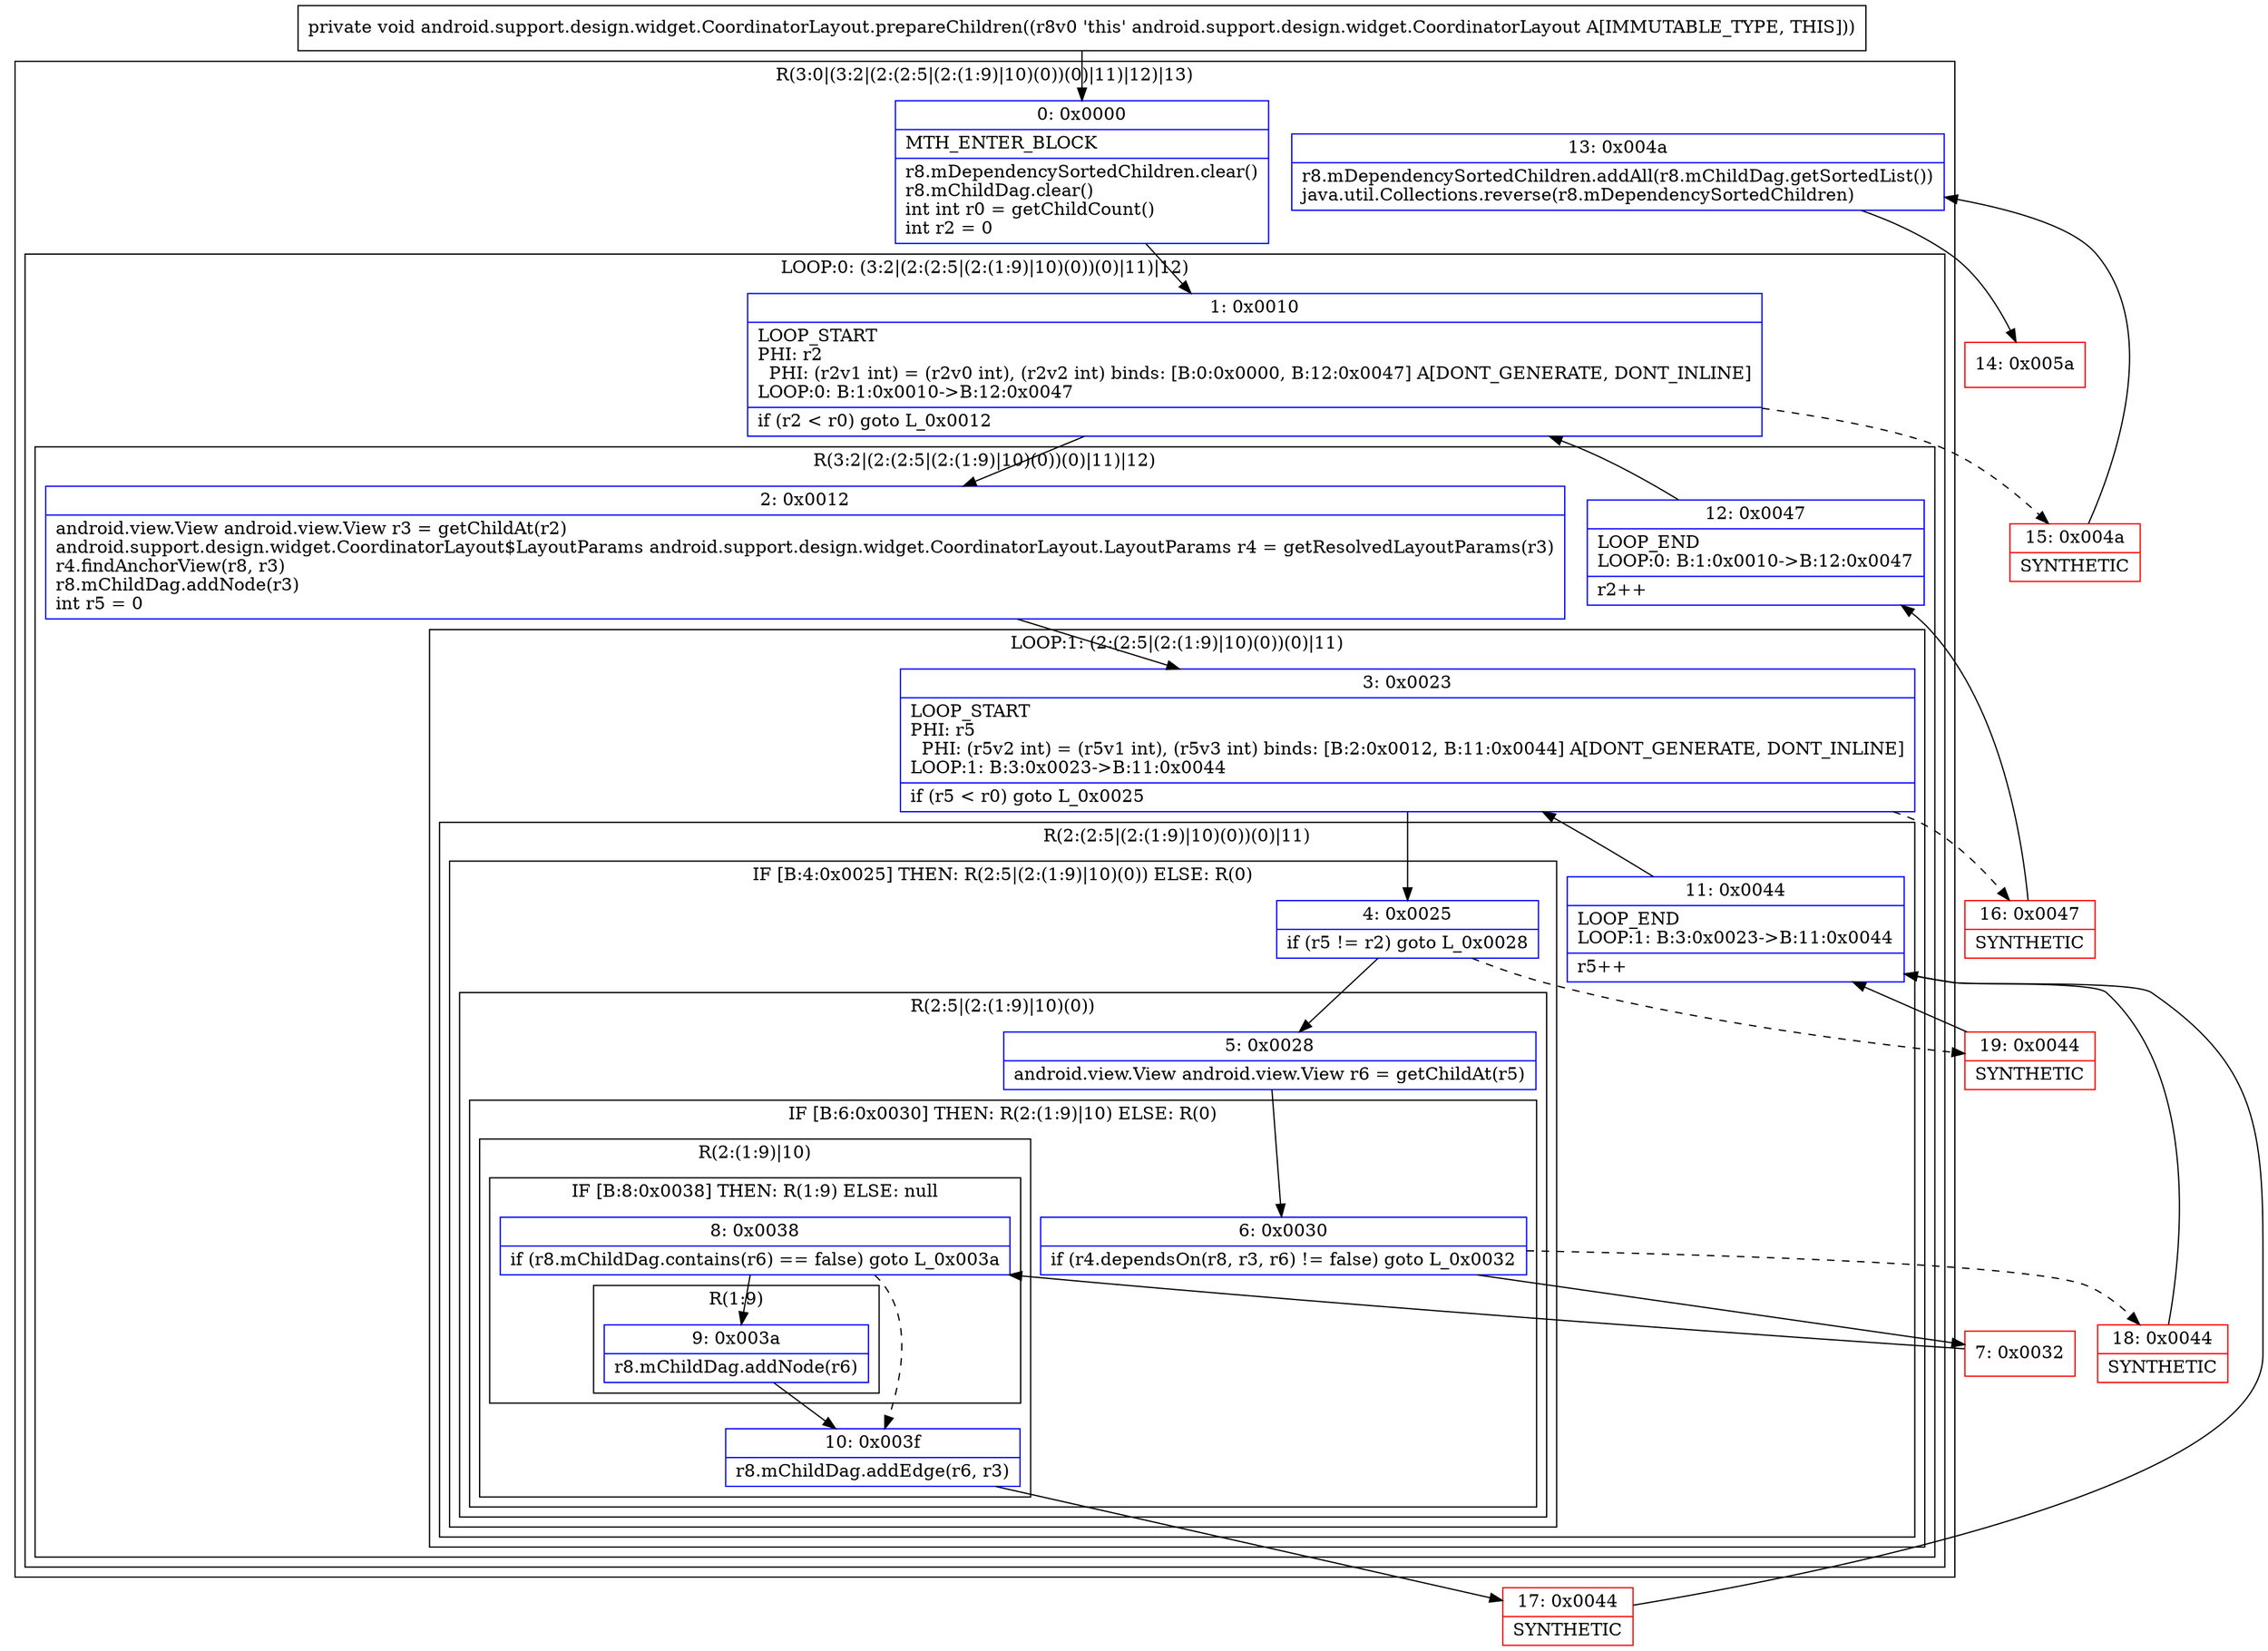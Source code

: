 digraph "CFG forandroid.support.design.widget.CoordinatorLayout.prepareChildren()V" {
subgraph cluster_Region_24438175 {
label = "R(3:0|(3:2|(2:(2:5|(2:(1:9)|10)(0))(0)|11)|12)|13)";
node [shape=record,color=blue];
Node_0 [shape=record,label="{0\:\ 0x0000|MTH_ENTER_BLOCK\l|r8.mDependencySortedChildren.clear()\lr8.mChildDag.clear()\lint int r0 = getChildCount()\lint r2 = 0\l}"];
subgraph cluster_LoopRegion_1504257722 {
label = "LOOP:0: (3:2|(2:(2:5|(2:(1:9)|10)(0))(0)|11)|12)";
node [shape=record,color=blue];
Node_1 [shape=record,label="{1\:\ 0x0010|LOOP_START\lPHI: r2 \l  PHI: (r2v1 int) = (r2v0 int), (r2v2 int) binds: [B:0:0x0000, B:12:0x0047] A[DONT_GENERATE, DONT_INLINE]\lLOOP:0: B:1:0x0010\-\>B:12:0x0047\l|if (r2 \< r0) goto L_0x0012\l}"];
subgraph cluster_Region_1049990064 {
label = "R(3:2|(2:(2:5|(2:(1:9)|10)(0))(0)|11)|12)";
node [shape=record,color=blue];
Node_2 [shape=record,label="{2\:\ 0x0012|android.view.View android.view.View r3 = getChildAt(r2)\landroid.support.design.widget.CoordinatorLayout$LayoutParams android.support.design.widget.CoordinatorLayout.LayoutParams r4 = getResolvedLayoutParams(r3)\lr4.findAnchorView(r8, r3)\lr8.mChildDag.addNode(r3)\lint r5 = 0\l}"];
subgraph cluster_LoopRegion_937277554 {
label = "LOOP:1: (2:(2:5|(2:(1:9)|10)(0))(0)|11)";
node [shape=record,color=blue];
Node_3 [shape=record,label="{3\:\ 0x0023|LOOP_START\lPHI: r5 \l  PHI: (r5v2 int) = (r5v1 int), (r5v3 int) binds: [B:2:0x0012, B:11:0x0044] A[DONT_GENERATE, DONT_INLINE]\lLOOP:1: B:3:0x0023\-\>B:11:0x0044\l|if (r5 \< r0) goto L_0x0025\l}"];
subgraph cluster_Region_1085906432 {
label = "R(2:(2:5|(2:(1:9)|10)(0))(0)|11)";
node [shape=record,color=blue];
subgraph cluster_IfRegion_418103776 {
label = "IF [B:4:0x0025] THEN: R(2:5|(2:(1:9)|10)(0)) ELSE: R(0)";
node [shape=record,color=blue];
Node_4 [shape=record,label="{4\:\ 0x0025|if (r5 != r2) goto L_0x0028\l}"];
subgraph cluster_Region_110867254 {
label = "R(2:5|(2:(1:9)|10)(0))";
node [shape=record,color=blue];
Node_5 [shape=record,label="{5\:\ 0x0028|android.view.View android.view.View r6 = getChildAt(r5)\l}"];
subgraph cluster_IfRegion_149403825 {
label = "IF [B:6:0x0030] THEN: R(2:(1:9)|10) ELSE: R(0)";
node [shape=record,color=blue];
Node_6 [shape=record,label="{6\:\ 0x0030|if (r4.dependsOn(r8, r3, r6) != false) goto L_0x0032\l}"];
subgraph cluster_Region_1386450935 {
label = "R(2:(1:9)|10)";
node [shape=record,color=blue];
subgraph cluster_IfRegion_864858468 {
label = "IF [B:8:0x0038] THEN: R(1:9) ELSE: null";
node [shape=record,color=blue];
Node_8 [shape=record,label="{8\:\ 0x0038|if (r8.mChildDag.contains(r6) == false) goto L_0x003a\l}"];
subgraph cluster_Region_2099137749 {
label = "R(1:9)";
node [shape=record,color=blue];
Node_9 [shape=record,label="{9\:\ 0x003a|r8.mChildDag.addNode(r6)\l}"];
}
}
Node_10 [shape=record,label="{10\:\ 0x003f|r8.mChildDag.addEdge(r6, r3)\l}"];
}
subgraph cluster_Region_1782681174 {
label = "R(0)";
node [shape=record,color=blue];
}
}
}
subgraph cluster_Region_1293442931 {
label = "R(0)";
node [shape=record,color=blue];
}
}
Node_11 [shape=record,label="{11\:\ 0x0044|LOOP_END\lLOOP:1: B:3:0x0023\-\>B:11:0x0044\l|r5++\l}"];
}
}
Node_12 [shape=record,label="{12\:\ 0x0047|LOOP_END\lLOOP:0: B:1:0x0010\-\>B:12:0x0047\l|r2++\l}"];
}
}
Node_13 [shape=record,label="{13\:\ 0x004a|r8.mDependencySortedChildren.addAll(r8.mChildDag.getSortedList())\ljava.util.Collections.reverse(r8.mDependencySortedChildren)\l}"];
}
Node_7 [shape=record,color=red,label="{7\:\ 0x0032}"];
Node_14 [shape=record,color=red,label="{14\:\ 0x005a}"];
Node_15 [shape=record,color=red,label="{15\:\ 0x004a|SYNTHETIC\l}"];
Node_16 [shape=record,color=red,label="{16\:\ 0x0047|SYNTHETIC\l}"];
Node_17 [shape=record,color=red,label="{17\:\ 0x0044|SYNTHETIC\l}"];
Node_18 [shape=record,color=red,label="{18\:\ 0x0044|SYNTHETIC\l}"];
Node_19 [shape=record,color=red,label="{19\:\ 0x0044|SYNTHETIC\l}"];
MethodNode[shape=record,label="{private void android.support.design.widget.CoordinatorLayout.prepareChildren((r8v0 'this' android.support.design.widget.CoordinatorLayout A[IMMUTABLE_TYPE, THIS])) }"];
MethodNode -> Node_0;
Node_0 -> Node_1;
Node_1 -> Node_2;
Node_1 -> Node_15[style=dashed];
Node_2 -> Node_3;
Node_3 -> Node_4;
Node_3 -> Node_16[style=dashed];
Node_4 -> Node_5;
Node_4 -> Node_19[style=dashed];
Node_5 -> Node_6;
Node_6 -> Node_7;
Node_6 -> Node_18[style=dashed];
Node_8 -> Node_9;
Node_8 -> Node_10[style=dashed];
Node_9 -> Node_10;
Node_10 -> Node_17;
Node_11 -> Node_3;
Node_12 -> Node_1;
Node_13 -> Node_14;
Node_7 -> Node_8;
Node_15 -> Node_13;
Node_16 -> Node_12;
Node_17 -> Node_11;
Node_18 -> Node_11;
Node_19 -> Node_11;
}

